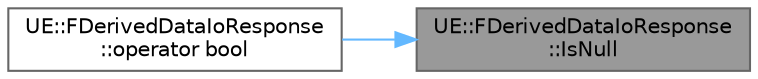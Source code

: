 digraph "UE::FDerivedDataIoResponse::IsNull"
{
 // INTERACTIVE_SVG=YES
 // LATEX_PDF_SIZE
  bgcolor="transparent";
  edge [fontname=Helvetica,fontsize=10,labelfontname=Helvetica,labelfontsize=10];
  node [fontname=Helvetica,fontsize=10,shape=box,height=0.2,width=0.4];
  rankdir="RL";
  Node1 [id="Node000001",label="UE::FDerivedDataIoResponse\l::IsNull",height=0.2,width=0.4,color="gray40", fillcolor="grey60", style="filled", fontcolor="black",tooltip="Returns true if this is a null response ."];
  Node1 -> Node2 [id="edge1_Node000001_Node000002",dir="back",color="steelblue1",style="solid",tooltip=" "];
  Node2 [id="Node000002",label="UE::FDerivedDataIoResponse\l::operator bool",height=0.2,width=0.4,color="grey40", fillcolor="white", style="filled",URL="$d5/d49/classUE_1_1FDerivedDataIoResponse.html#a09ef2bee80819e59e8ac5e47486da32d",tooltip="Returns true if this is a non-null response."];
}
